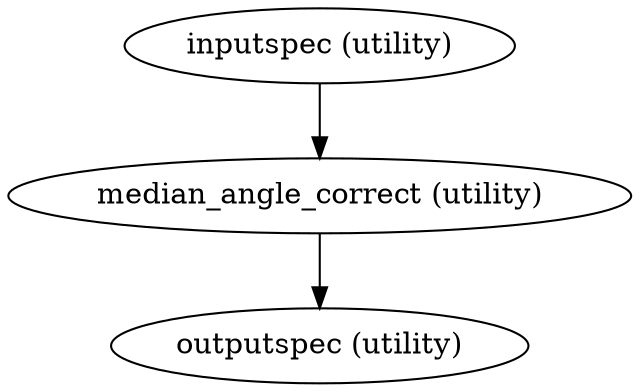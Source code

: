 strict digraph  {
"inputspec (utility)";
"median_angle_correct (utility)";
"outputspec (utility)";
"inputspec (utility)" -> "median_angle_correct (utility)";
"median_angle_correct (utility)" -> "outputspec (utility)";
}
